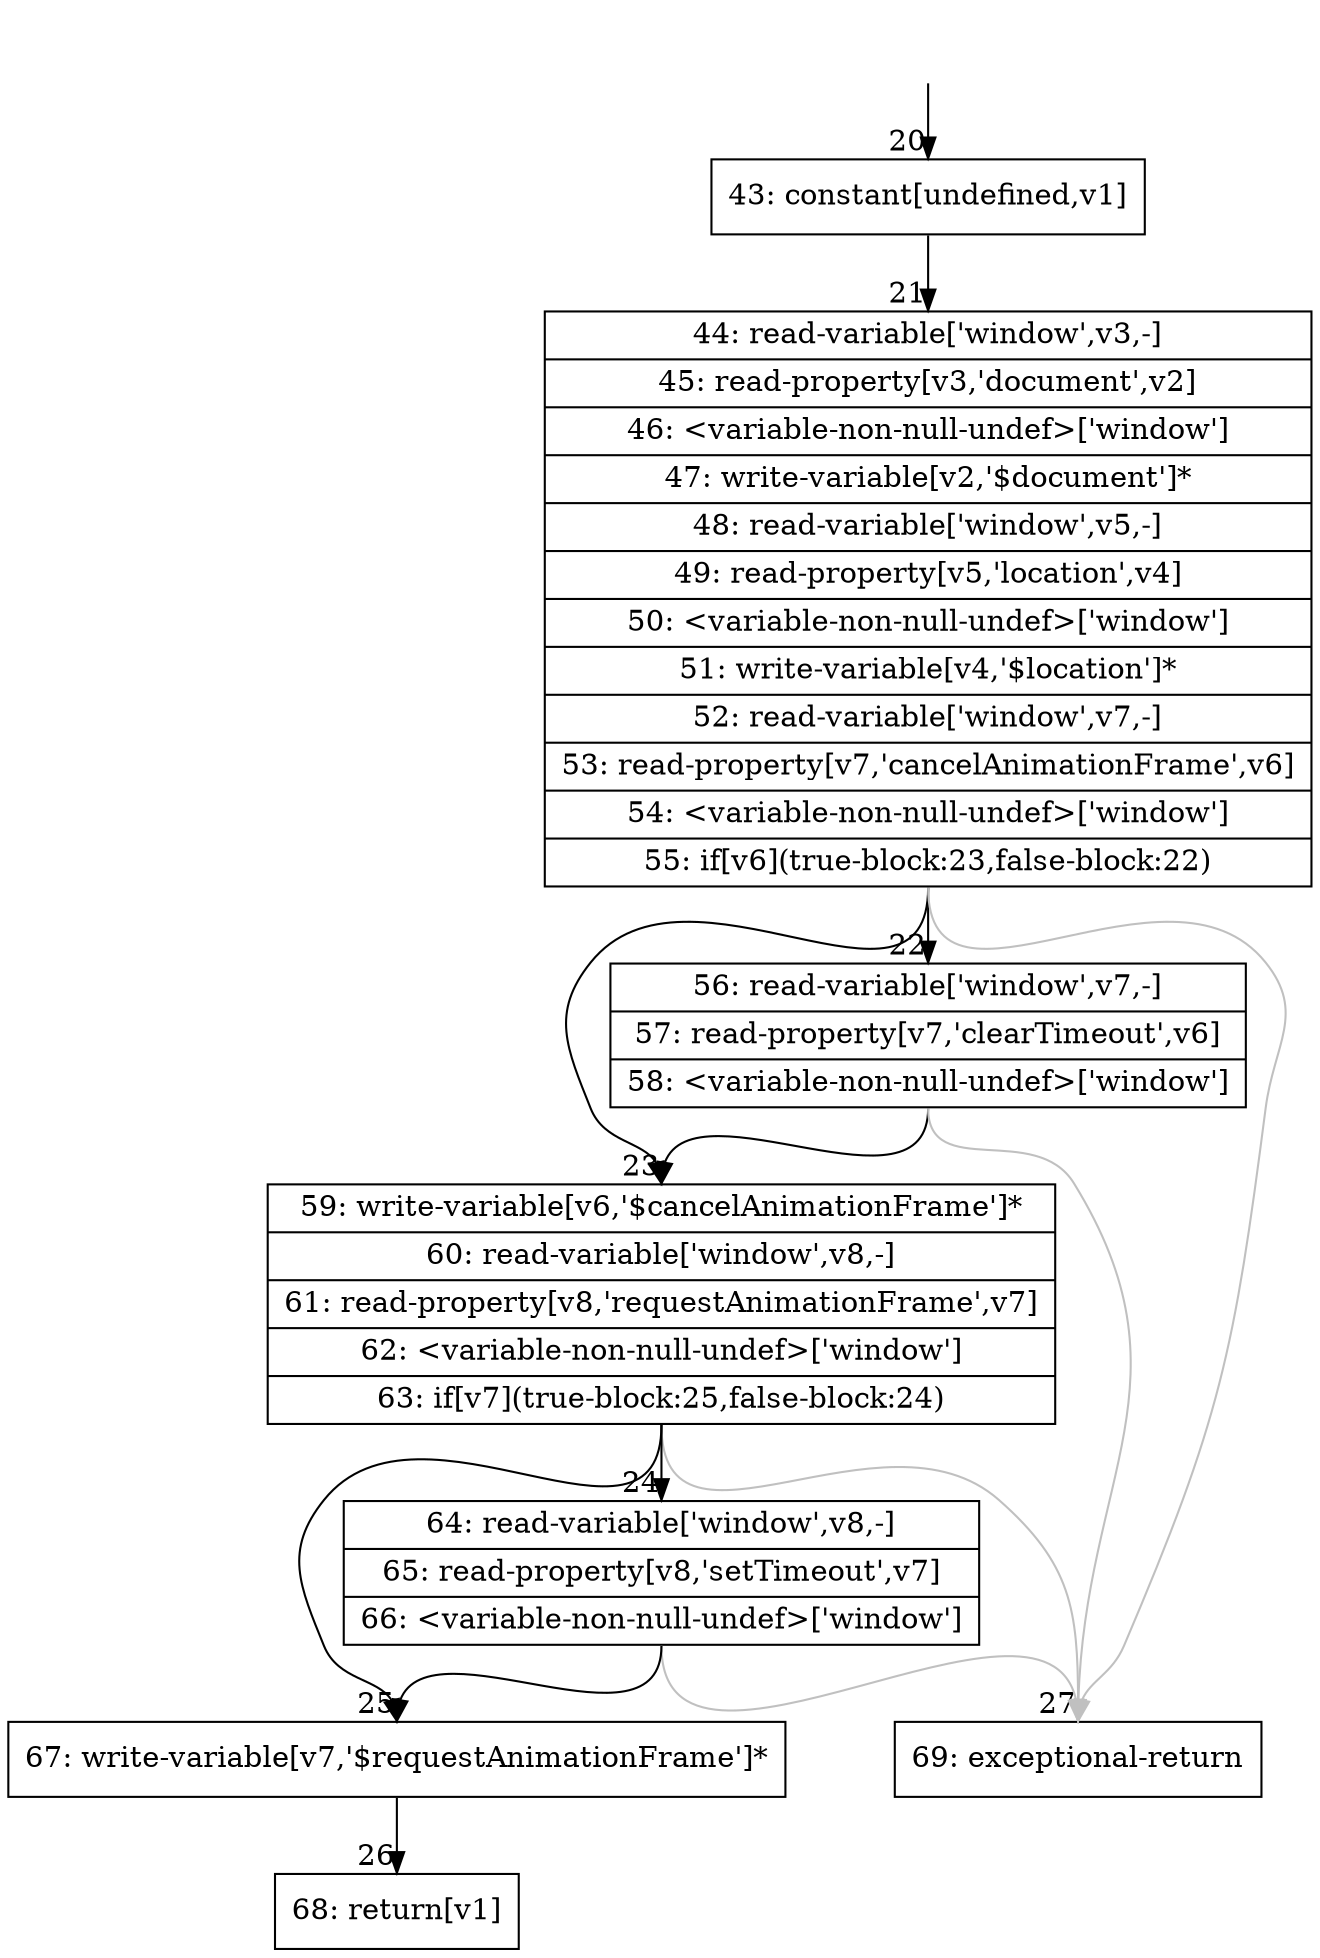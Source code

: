 digraph {
rankdir="TD"
BB_entry3[shape=none,label=""];
BB_entry3 -> BB20 [tailport=s, headport=n, headlabel="    20"]
BB20 [shape=record label="{43: constant[undefined,v1]}" ] 
BB20 -> BB21 [tailport=s, headport=n, headlabel="      21"]
BB21 [shape=record label="{44: read-variable['window',v3,-]|45: read-property[v3,'document',v2]|46: \<variable-non-null-undef\>['window']|47: write-variable[v2,'$document']*|48: read-variable['window',v5,-]|49: read-property[v5,'location',v4]|50: \<variable-non-null-undef\>['window']|51: write-variable[v4,'$location']*|52: read-variable['window',v7,-]|53: read-property[v7,'cancelAnimationFrame',v6]|54: \<variable-non-null-undef\>['window']|55: if[v6](true-block:23,false-block:22)}" ] 
BB21 -> BB23 [tailport=s, headport=n, headlabel="      23"]
BB21 -> BB22 [tailport=s, headport=n, headlabel="      22"]
BB21 -> BB27 [tailport=s, headport=n, color=gray, headlabel="      27"]
BB22 [shape=record label="{56: read-variable['window',v7,-]|57: read-property[v7,'clearTimeout',v6]|58: \<variable-non-null-undef\>['window']}" ] 
BB22 -> BB23 [tailport=s, headport=n]
BB22 -> BB27 [tailport=s, headport=n, color=gray]
BB23 [shape=record label="{59: write-variable[v6,'$cancelAnimationFrame']*|60: read-variable['window',v8,-]|61: read-property[v8,'requestAnimationFrame',v7]|62: \<variable-non-null-undef\>['window']|63: if[v7](true-block:25,false-block:24)}" ] 
BB23 -> BB25 [tailport=s, headport=n, headlabel="      25"]
BB23 -> BB24 [tailport=s, headport=n, headlabel="      24"]
BB23 -> BB27 [tailport=s, headport=n, color=gray]
BB24 [shape=record label="{64: read-variable['window',v8,-]|65: read-property[v8,'setTimeout',v7]|66: \<variable-non-null-undef\>['window']}" ] 
BB24 -> BB25 [tailport=s, headport=n]
BB24 -> BB27 [tailport=s, headport=n, color=gray]
BB25 [shape=record label="{67: write-variable[v7,'$requestAnimationFrame']*}" ] 
BB25 -> BB26 [tailport=s, headport=n, headlabel="      26"]
BB26 [shape=record label="{68: return[v1]}" ] 
BB27 [shape=record label="{69: exceptional-return}" ] 
//#$~ 16
}
